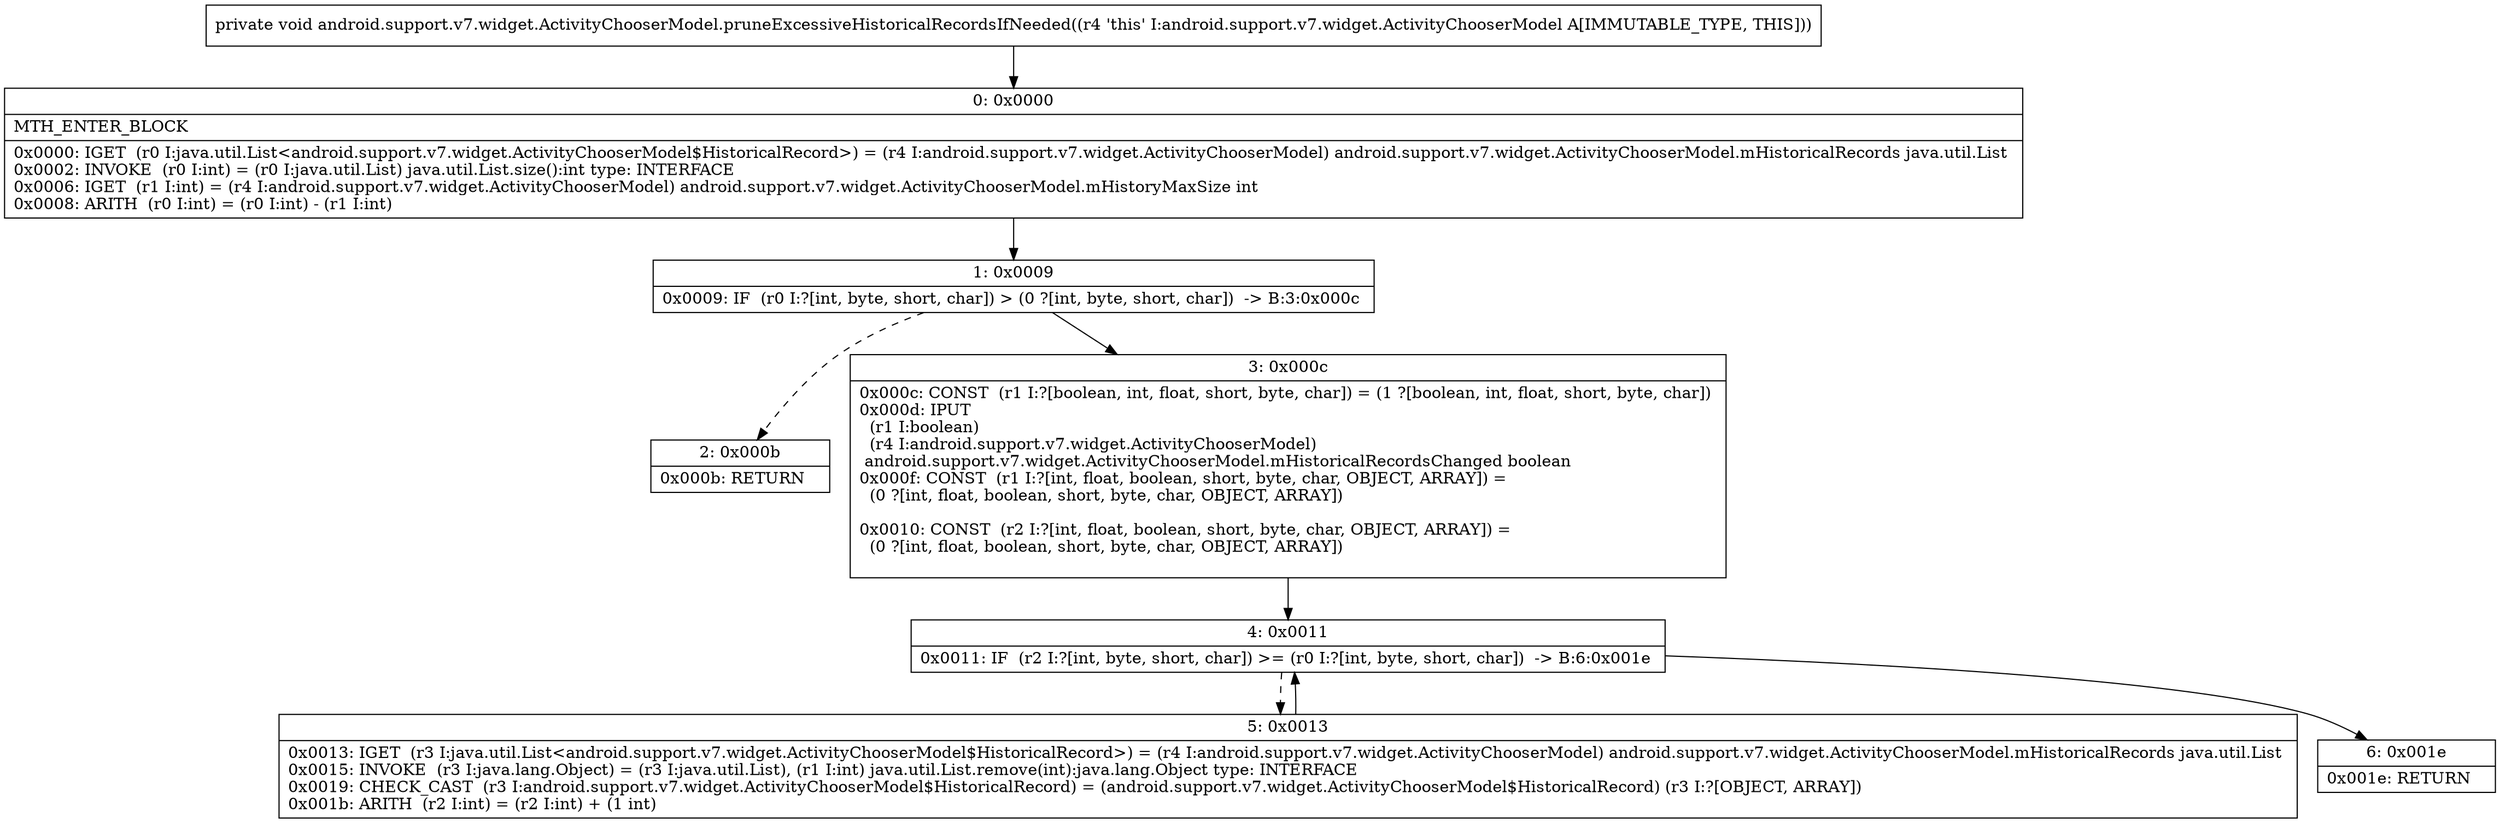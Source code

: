 digraph "CFG forandroid.support.v7.widget.ActivityChooserModel.pruneExcessiveHistoricalRecordsIfNeeded()V" {
Node_0 [shape=record,label="{0\:\ 0x0000|MTH_ENTER_BLOCK\l|0x0000: IGET  (r0 I:java.util.List\<android.support.v7.widget.ActivityChooserModel$HistoricalRecord\>) = (r4 I:android.support.v7.widget.ActivityChooserModel) android.support.v7.widget.ActivityChooserModel.mHistoricalRecords java.util.List \l0x0002: INVOKE  (r0 I:int) = (r0 I:java.util.List) java.util.List.size():int type: INTERFACE \l0x0006: IGET  (r1 I:int) = (r4 I:android.support.v7.widget.ActivityChooserModel) android.support.v7.widget.ActivityChooserModel.mHistoryMaxSize int \l0x0008: ARITH  (r0 I:int) = (r0 I:int) \- (r1 I:int) \l}"];
Node_1 [shape=record,label="{1\:\ 0x0009|0x0009: IF  (r0 I:?[int, byte, short, char]) \> (0 ?[int, byte, short, char])  \-\> B:3:0x000c \l}"];
Node_2 [shape=record,label="{2\:\ 0x000b|0x000b: RETURN   \l}"];
Node_3 [shape=record,label="{3\:\ 0x000c|0x000c: CONST  (r1 I:?[boolean, int, float, short, byte, char]) = (1 ?[boolean, int, float, short, byte, char]) \l0x000d: IPUT  \l  (r1 I:boolean)\l  (r4 I:android.support.v7.widget.ActivityChooserModel)\l android.support.v7.widget.ActivityChooserModel.mHistoricalRecordsChanged boolean \l0x000f: CONST  (r1 I:?[int, float, boolean, short, byte, char, OBJECT, ARRAY]) = \l  (0 ?[int, float, boolean, short, byte, char, OBJECT, ARRAY])\l \l0x0010: CONST  (r2 I:?[int, float, boolean, short, byte, char, OBJECT, ARRAY]) = \l  (0 ?[int, float, boolean, short, byte, char, OBJECT, ARRAY])\l \l}"];
Node_4 [shape=record,label="{4\:\ 0x0011|0x0011: IF  (r2 I:?[int, byte, short, char]) \>= (r0 I:?[int, byte, short, char])  \-\> B:6:0x001e \l}"];
Node_5 [shape=record,label="{5\:\ 0x0013|0x0013: IGET  (r3 I:java.util.List\<android.support.v7.widget.ActivityChooserModel$HistoricalRecord\>) = (r4 I:android.support.v7.widget.ActivityChooserModel) android.support.v7.widget.ActivityChooserModel.mHistoricalRecords java.util.List \l0x0015: INVOKE  (r3 I:java.lang.Object) = (r3 I:java.util.List), (r1 I:int) java.util.List.remove(int):java.lang.Object type: INTERFACE \l0x0019: CHECK_CAST  (r3 I:android.support.v7.widget.ActivityChooserModel$HistoricalRecord) = (android.support.v7.widget.ActivityChooserModel$HistoricalRecord) (r3 I:?[OBJECT, ARRAY]) \l0x001b: ARITH  (r2 I:int) = (r2 I:int) + (1 int) \l}"];
Node_6 [shape=record,label="{6\:\ 0x001e|0x001e: RETURN   \l}"];
MethodNode[shape=record,label="{private void android.support.v7.widget.ActivityChooserModel.pruneExcessiveHistoricalRecordsIfNeeded((r4 'this' I:android.support.v7.widget.ActivityChooserModel A[IMMUTABLE_TYPE, THIS])) }"];
MethodNode -> Node_0;
Node_0 -> Node_1;
Node_1 -> Node_2[style=dashed];
Node_1 -> Node_3;
Node_3 -> Node_4;
Node_4 -> Node_5[style=dashed];
Node_4 -> Node_6;
Node_5 -> Node_4;
}

